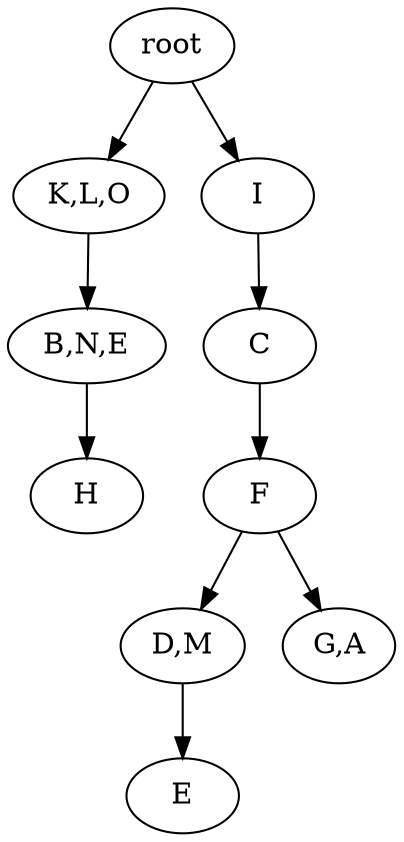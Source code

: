 strict digraph G {
	graph [name=G];
	0	 [label=root];
	3	 [label="K,L,O"];
	0 -> 3;
	1	 [label=I];
	0 -> 1;
	4	 [label="B,N,E"];
	3 -> 4;
	6	 [label=H];
	4 -> 6;
	2	 [label=C];
	7	 [label=F];
	2 -> 7;
	9	 [label="D,M"];
	10	 [label=E];
	9 -> 10;
	7 -> 9;
	8	 [label="G,A"];
	7 -> 8;
	1 -> 2;
}
